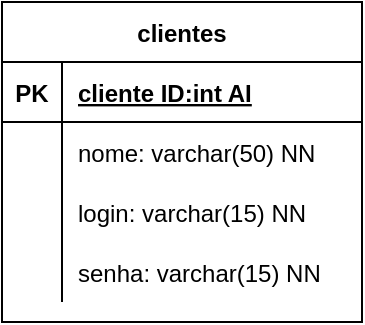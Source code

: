 <mxfile version="14.9.5" type="device"><diagram id="ILG2ZARxqPF2z66IuppT" name="Page-1"><mxGraphModel dx="1102" dy="614" grid="1" gridSize="10" guides="1" tooltips="1" connect="1" arrows="1" fold="1" page="1" pageScale="1" pageWidth="827" pageHeight="1169" math="0" shadow="0"><root><mxCell id="0"/><mxCell id="1" parent="0"/><mxCell id="VrnOJTV_-h1Fcmwv5i_G-5" value="clientes" style="shape=table;startSize=30;container=1;collapsible=1;childLayout=tableLayout;fixedRows=1;rowLines=0;fontStyle=1;align=center;resizeLast=1;" vertex="1" parent="1"><mxGeometry x="30" y="130" width="180" height="160" as="geometry"/></mxCell><mxCell id="VrnOJTV_-h1Fcmwv5i_G-6" value="" style="shape=partialRectangle;collapsible=0;dropTarget=0;pointerEvents=0;fillColor=none;top=0;left=0;bottom=1;right=0;points=[[0,0.5],[1,0.5]];portConstraint=eastwest;" vertex="1" parent="VrnOJTV_-h1Fcmwv5i_G-5"><mxGeometry y="30" width="180" height="30" as="geometry"/></mxCell><mxCell id="VrnOJTV_-h1Fcmwv5i_G-7" value="PK" style="shape=partialRectangle;connectable=0;fillColor=none;top=0;left=0;bottom=0;right=0;fontStyle=1;overflow=hidden;" vertex="1" parent="VrnOJTV_-h1Fcmwv5i_G-6"><mxGeometry width="30" height="30" as="geometry"/></mxCell><mxCell id="VrnOJTV_-h1Fcmwv5i_G-8" value="cliente ID:int AI" style="shape=partialRectangle;connectable=0;fillColor=none;top=0;left=0;bottom=0;right=0;align=left;spacingLeft=6;fontStyle=5;overflow=hidden;" vertex="1" parent="VrnOJTV_-h1Fcmwv5i_G-6"><mxGeometry x="30" width="150" height="30" as="geometry"/></mxCell><mxCell id="VrnOJTV_-h1Fcmwv5i_G-9" value="" style="shape=partialRectangle;collapsible=0;dropTarget=0;pointerEvents=0;fillColor=none;top=0;left=0;bottom=0;right=0;points=[[0,0.5],[1,0.5]];portConstraint=eastwest;" vertex="1" parent="VrnOJTV_-h1Fcmwv5i_G-5"><mxGeometry y="60" width="180" height="30" as="geometry"/></mxCell><mxCell id="VrnOJTV_-h1Fcmwv5i_G-10" value="" style="shape=partialRectangle;connectable=0;fillColor=none;top=0;left=0;bottom=0;right=0;editable=1;overflow=hidden;" vertex="1" parent="VrnOJTV_-h1Fcmwv5i_G-9"><mxGeometry width="30" height="30" as="geometry"/></mxCell><mxCell id="VrnOJTV_-h1Fcmwv5i_G-11" value="nome: varchar(50) NN" style="shape=partialRectangle;connectable=0;fillColor=none;top=0;left=0;bottom=0;right=0;align=left;spacingLeft=6;overflow=hidden;" vertex="1" parent="VrnOJTV_-h1Fcmwv5i_G-9"><mxGeometry x="30" width="150" height="30" as="geometry"/></mxCell><mxCell id="VrnOJTV_-h1Fcmwv5i_G-12" value="" style="shape=partialRectangle;collapsible=0;dropTarget=0;pointerEvents=0;fillColor=none;top=0;left=0;bottom=0;right=0;points=[[0,0.5],[1,0.5]];portConstraint=eastwest;" vertex="1" parent="VrnOJTV_-h1Fcmwv5i_G-5"><mxGeometry y="90" width="180" height="30" as="geometry"/></mxCell><mxCell id="VrnOJTV_-h1Fcmwv5i_G-13" value="" style="shape=partialRectangle;connectable=0;fillColor=none;top=0;left=0;bottom=0;right=0;editable=1;overflow=hidden;" vertex="1" parent="VrnOJTV_-h1Fcmwv5i_G-12"><mxGeometry width="30" height="30" as="geometry"/></mxCell><mxCell id="VrnOJTV_-h1Fcmwv5i_G-14" value="login: varchar(15) NN" style="shape=partialRectangle;connectable=0;fillColor=none;top=0;left=0;bottom=0;right=0;align=left;spacingLeft=6;overflow=hidden;" vertex="1" parent="VrnOJTV_-h1Fcmwv5i_G-12"><mxGeometry x="30" width="150" height="30" as="geometry"/></mxCell><mxCell id="VrnOJTV_-h1Fcmwv5i_G-15" value="" style="shape=partialRectangle;collapsible=0;dropTarget=0;pointerEvents=0;fillColor=none;top=0;left=0;bottom=0;right=0;points=[[0,0.5],[1,0.5]];portConstraint=eastwest;" vertex="1" parent="VrnOJTV_-h1Fcmwv5i_G-5"><mxGeometry y="120" width="180" height="30" as="geometry"/></mxCell><mxCell id="VrnOJTV_-h1Fcmwv5i_G-16" value="" style="shape=partialRectangle;connectable=0;fillColor=none;top=0;left=0;bottom=0;right=0;editable=1;overflow=hidden;" vertex="1" parent="VrnOJTV_-h1Fcmwv5i_G-15"><mxGeometry width="30" height="30" as="geometry"/></mxCell><mxCell id="VrnOJTV_-h1Fcmwv5i_G-17" value="senha: varchar(15) NN" style="shape=partialRectangle;connectable=0;fillColor=none;top=0;left=0;bottom=0;right=0;align=left;spacingLeft=6;overflow=hidden;" vertex="1" parent="VrnOJTV_-h1Fcmwv5i_G-15"><mxGeometry x="30" width="150" height="30" as="geometry"/></mxCell></root></mxGraphModel></diagram></mxfile>
